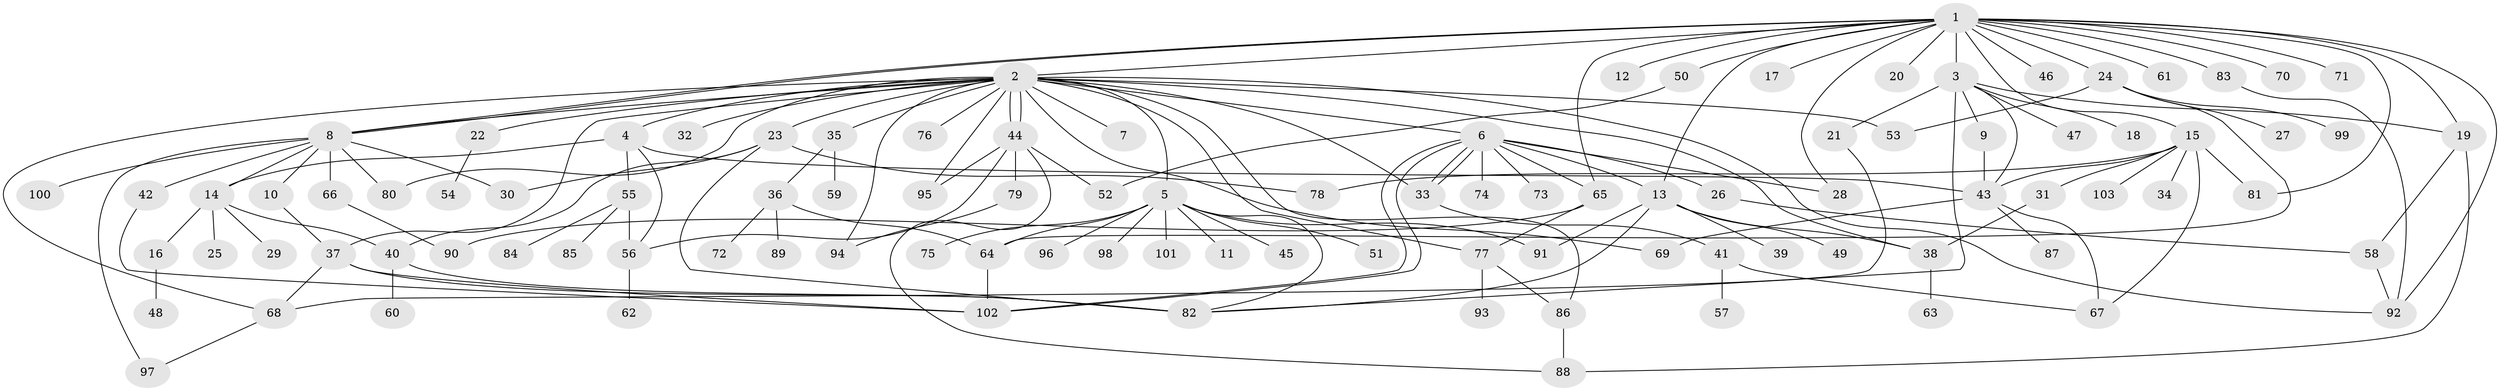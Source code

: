 // Generated by graph-tools (version 1.1) at 2025/49/03/09/25 03:49:50]
// undirected, 103 vertices, 156 edges
graph export_dot {
graph [start="1"]
  node [color=gray90,style=filled];
  1;
  2;
  3;
  4;
  5;
  6;
  7;
  8;
  9;
  10;
  11;
  12;
  13;
  14;
  15;
  16;
  17;
  18;
  19;
  20;
  21;
  22;
  23;
  24;
  25;
  26;
  27;
  28;
  29;
  30;
  31;
  32;
  33;
  34;
  35;
  36;
  37;
  38;
  39;
  40;
  41;
  42;
  43;
  44;
  45;
  46;
  47;
  48;
  49;
  50;
  51;
  52;
  53;
  54;
  55;
  56;
  57;
  58;
  59;
  60;
  61;
  62;
  63;
  64;
  65;
  66;
  67;
  68;
  69;
  70;
  71;
  72;
  73;
  74;
  75;
  76;
  77;
  78;
  79;
  80;
  81;
  82;
  83;
  84;
  85;
  86;
  87;
  88;
  89;
  90;
  91;
  92;
  93;
  94;
  95;
  96;
  97;
  98;
  99;
  100;
  101;
  102;
  103;
  1 -- 2;
  1 -- 3;
  1 -- 8;
  1 -- 8;
  1 -- 12;
  1 -- 13;
  1 -- 15;
  1 -- 17;
  1 -- 19;
  1 -- 20;
  1 -- 24;
  1 -- 28;
  1 -- 46;
  1 -- 50;
  1 -- 61;
  1 -- 65;
  1 -- 70;
  1 -- 71;
  1 -- 81;
  1 -- 83;
  1 -- 92;
  2 -- 4;
  2 -- 5;
  2 -- 6;
  2 -- 7;
  2 -- 8;
  2 -- 22;
  2 -- 23;
  2 -- 32;
  2 -- 33;
  2 -- 35;
  2 -- 37;
  2 -- 38;
  2 -- 44;
  2 -- 44;
  2 -- 53;
  2 -- 68;
  2 -- 69;
  2 -- 76;
  2 -- 77;
  2 -- 80;
  2 -- 86;
  2 -- 92;
  2 -- 94;
  2 -- 95;
  3 -- 9;
  3 -- 18;
  3 -- 19;
  3 -- 21;
  3 -- 43;
  3 -- 47;
  3 -- 82;
  4 -- 14;
  4 -- 43;
  4 -- 55;
  4 -- 56;
  5 -- 11;
  5 -- 45;
  5 -- 51;
  5 -- 64;
  5 -- 75;
  5 -- 82;
  5 -- 91;
  5 -- 96;
  5 -- 98;
  5 -- 101;
  6 -- 13;
  6 -- 26;
  6 -- 28;
  6 -- 33;
  6 -- 33;
  6 -- 65;
  6 -- 73;
  6 -- 74;
  6 -- 102;
  6 -- 102;
  8 -- 10;
  8 -- 14;
  8 -- 30;
  8 -- 42;
  8 -- 66;
  8 -- 80;
  8 -- 97;
  8 -- 100;
  9 -- 43;
  10 -- 37;
  13 -- 38;
  13 -- 39;
  13 -- 49;
  13 -- 82;
  13 -- 91;
  14 -- 16;
  14 -- 25;
  14 -- 29;
  14 -- 40;
  15 -- 31;
  15 -- 34;
  15 -- 43;
  15 -- 67;
  15 -- 78;
  15 -- 81;
  15 -- 103;
  16 -- 48;
  19 -- 58;
  19 -- 88;
  21 -- 68;
  22 -- 54;
  23 -- 30;
  23 -- 40;
  23 -- 78;
  23 -- 82;
  24 -- 27;
  24 -- 53;
  24 -- 64;
  24 -- 99;
  26 -- 58;
  31 -- 38;
  33 -- 41;
  35 -- 36;
  35 -- 59;
  36 -- 64;
  36 -- 72;
  36 -- 89;
  37 -- 68;
  37 -- 82;
  37 -- 102;
  38 -- 63;
  40 -- 60;
  40 -- 82;
  41 -- 57;
  41 -- 67;
  42 -- 102;
  43 -- 67;
  43 -- 69;
  43 -- 87;
  44 -- 52;
  44 -- 56;
  44 -- 79;
  44 -- 88;
  44 -- 95;
  50 -- 52;
  55 -- 56;
  55 -- 84;
  55 -- 85;
  56 -- 62;
  58 -- 92;
  64 -- 102;
  65 -- 77;
  65 -- 90;
  66 -- 90;
  68 -- 97;
  77 -- 86;
  77 -- 93;
  79 -- 94;
  83 -- 92;
  86 -- 88;
}
